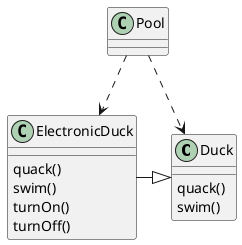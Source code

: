@startuml solution
class Duck
class ElectronicDuck
Duck : quack()
Duck : swim()
ElectronicDuck -|> Duck
ElectronicDuck : quack()
ElectronicDuck : swim()
ElectronicDuck : turnOn()
ElectronicDuck : turnOff()
Pool ..> Duck
Pool ..> ElectronicDuck
@enduml
